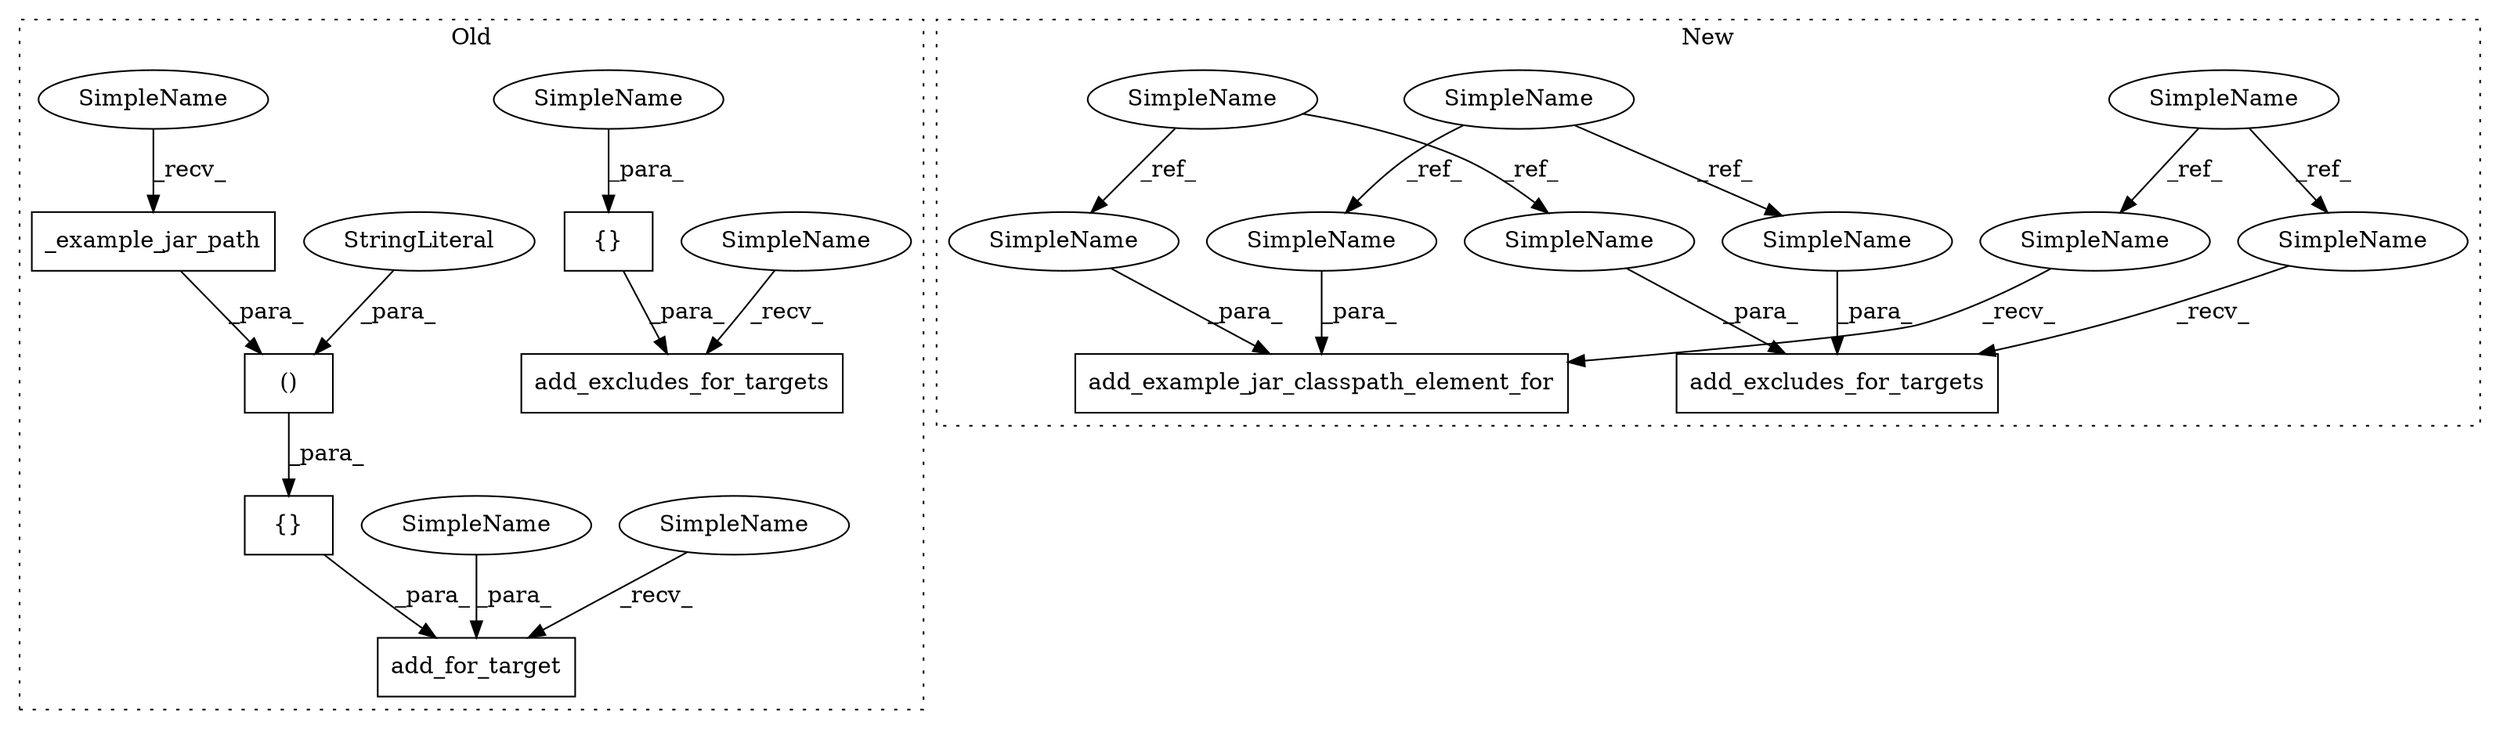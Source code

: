 digraph G {
subgraph cluster0 {
1 [label="add_for_target" a="32" s="8912,8995" l="15,1" shape="box"];
4 [label="add_excludes_for_targets" a="32" s="9020,9069" l="25,1" shape="box"];
6 [label="{}" a="4" s="9054,9068" l="1,1" shape="box"];
7 [label="()" a="106" s="8947" l="46" shape="box"];
8 [label="{}" a="4" s="8941,8993" l="6,2" shape="box"];
9 [label="StringLiteral" a="45" s="8947" l="9" shape="ellipse"];
10 [label="_example_jar_path" a="32" s="8974" l="19" shape="box"];
15 [label="SimpleName" a="42" s="8894" l="17" shape="ellipse"];
16 [label="SimpleName" a="42" s="9002" l="17" shape="ellipse"];
21 [label="SimpleName" a="42" s="8927" l="4" shape="ellipse"];
22 [label="SimpleName" a="42" s="9055" l="4" shape="ellipse"];
23 [label="SimpleName" a="42" s="8969" l="4" shape="ellipse"];
label = "Old";
style="dotted";
}
subgraph cluster1 {
2 [label="add_excludes_for_targets" a="32" s="9468,9524" l="25,1" shape="box"];
3 [label="SimpleName" a="42" s="9348" l="17" shape="ellipse"];
5 [label="SimpleName" a="42" s="9283" l="4" shape="ellipse"];
11 [label="SimpleName" a="42" s="9080" l="4" shape="ellipse"];
12 [label="add_example_jar_classpath_element_for" a="32" s="9396,9456" l="38,1" shape="box"];
13 [label="SimpleName" a="42" s="9434" l="17" shape="ellipse"];
14 [label="SimpleName" a="42" s="9493" l="17" shape="ellipse"];
17 [label="SimpleName" a="42" s="9391" l="4" shape="ellipse"];
18 [label="SimpleName" a="42" s="9463" l="4" shape="ellipse"];
19 [label="SimpleName" a="42" s="9520" l="4" shape="ellipse"];
20 [label="SimpleName" a="42" s="9452" l="4" shape="ellipse"];
label = "New";
style="dotted";
}
3 -> 14 [label="_ref_"];
3 -> 13 [label="_ref_"];
5 -> 19 [label="_ref_"];
5 -> 20 [label="_ref_"];
6 -> 4 [label="_para_"];
7 -> 8 [label="_para_"];
8 -> 1 [label="_para_"];
9 -> 7 [label="_para_"];
10 -> 7 [label="_para_"];
11 -> 17 [label="_ref_"];
11 -> 18 [label="_ref_"];
13 -> 12 [label="_para_"];
14 -> 2 [label="_para_"];
15 -> 1 [label="_recv_"];
16 -> 4 [label="_recv_"];
17 -> 12 [label="_recv_"];
18 -> 2 [label="_recv_"];
19 -> 2 [label="_para_"];
20 -> 12 [label="_para_"];
21 -> 1 [label="_para_"];
22 -> 6 [label="_para_"];
23 -> 10 [label="_recv_"];
}